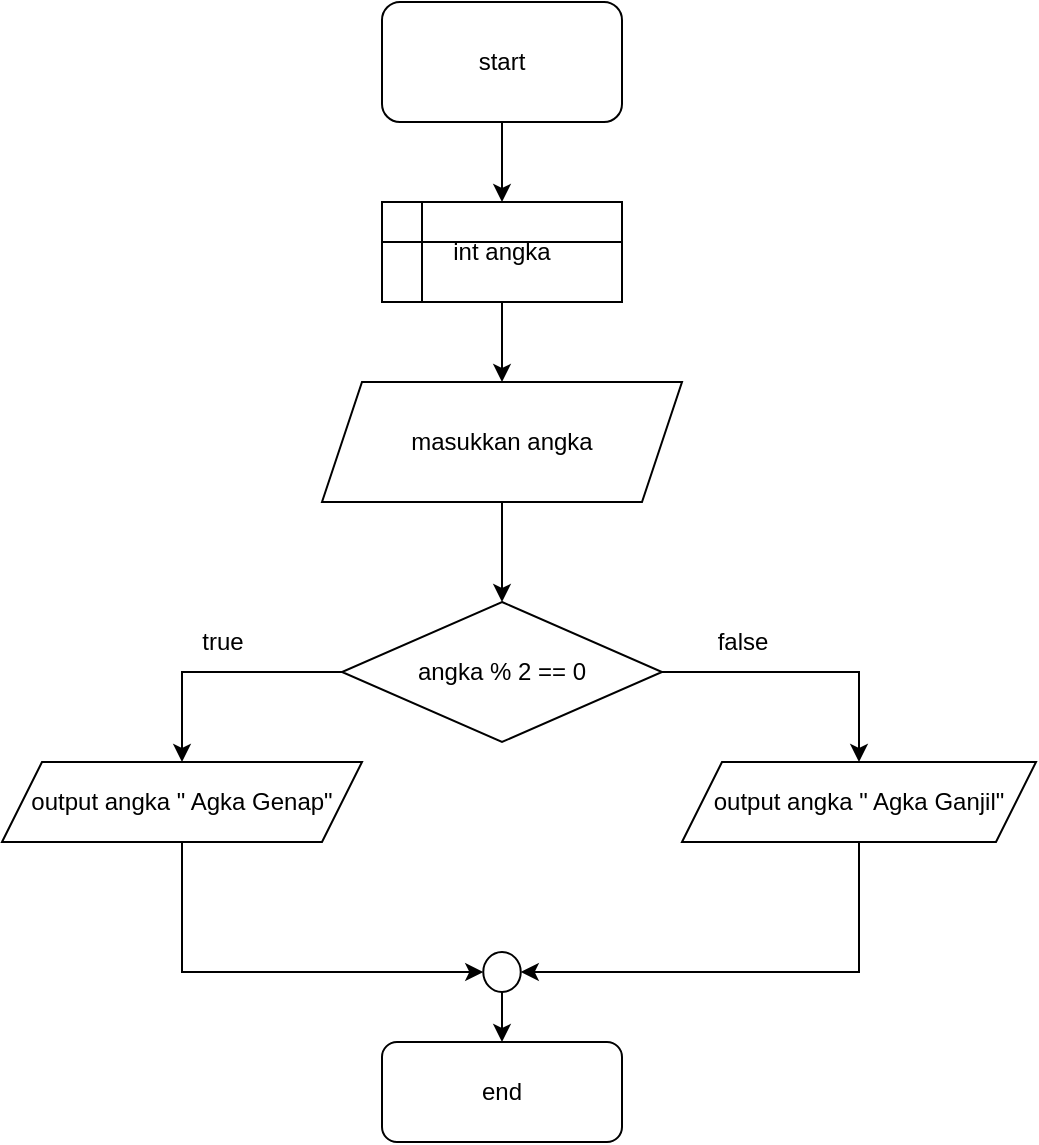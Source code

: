 <mxfile version="13.9.2" type="github">
  <diagram id="C5RBs43oDa-KdzZeNtuy" name="Page-1">
    <mxGraphModel dx="868" dy="450" grid="1" gridSize="10" guides="1" tooltips="1" connect="1" arrows="1" fold="1" page="1" pageScale="1" pageWidth="827" pageHeight="1169" math="0" shadow="0">
      <root>
        <mxCell id="WIyWlLk6GJQsqaUBKTNV-0" />
        <mxCell id="WIyWlLk6GJQsqaUBKTNV-1" parent="WIyWlLk6GJQsqaUBKTNV-0" />
        <mxCell id="jw7vcbh3QwB2ga_-RajW-6" style="edgeStyle=orthogonalEdgeStyle;rounded=0;orthogonalLoop=1;jettySize=auto;html=1;exitX=0.5;exitY=1;exitDx=0;exitDy=0;entryX=0.5;entryY=0;entryDx=0;entryDy=0;" edge="1" parent="WIyWlLk6GJQsqaUBKTNV-1" source="jw7vcbh3QwB2ga_-RajW-3" target="jw7vcbh3QwB2ga_-RajW-5">
          <mxGeometry relative="1" as="geometry" />
        </mxCell>
        <mxCell id="jw7vcbh3QwB2ga_-RajW-3" value="start" style="rounded=1;whiteSpace=wrap;html=1;" vertex="1" parent="WIyWlLk6GJQsqaUBKTNV-1">
          <mxGeometry x="350" y="100" width="120" height="60" as="geometry" />
        </mxCell>
        <mxCell id="jw7vcbh3QwB2ga_-RajW-8" style="edgeStyle=orthogonalEdgeStyle;rounded=0;orthogonalLoop=1;jettySize=auto;html=1;exitX=0.5;exitY=1;exitDx=0;exitDy=0;entryX=0.5;entryY=0;entryDx=0;entryDy=0;" edge="1" parent="WIyWlLk6GJQsqaUBKTNV-1" source="jw7vcbh3QwB2ga_-RajW-5" target="jw7vcbh3QwB2ga_-RajW-7">
          <mxGeometry relative="1" as="geometry" />
        </mxCell>
        <mxCell id="jw7vcbh3QwB2ga_-RajW-5" value="int angka" style="shape=internalStorage;whiteSpace=wrap;html=1;backgroundOutline=1;" vertex="1" parent="WIyWlLk6GJQsqaUBKTNV-1">
          <mxGeometry x="350" y="200" width="120" height="50" as="geometry" />
        </mxCell>
        <mxCell id="jw7vcbh3QwB2ga_-RajW-19" style="edgeStyle=orthogonalEdgeStyle;rounded=0;orthogonalLoop=1;jettySize=auto;html=1;exitX=0.5;exitY=1;exitDx=0;exitDy=0;entryX=0.5;entryY=0;entryDx=0;entryDy=0;" edge="1" parent="WIyWlLk6GJQsqaUBKTNV-1" source="jw7vcbh3QwB2ga_-RajW-7" target="jw7vcbh3QwB2ga_-RajW-9">
          <mxGeometry relative="1" as="geometry" />
        </mxCell>
        <mxCell id="jw7vcbh3QwB2ga_-RajW-7" value="masukkan angka" style="shape=parallelogram;perimeter=parallelogramPerimeter;whiteSpace=wrap;html=1;fixedSize=1;" vertex="1" parent="WIyWlLk6GJQsqaUBKTNV-1">
          <mxGeometry x="320" y="290" width="180" height="60" as="geometry" />
        </mxCell>
        <mxCell id="jw7vcbh3QwB2ga_-RajW-13" style="edgeStyle=orthogonalEdgeStyle;rounded=0;orthogonalLoop=1;jettySize=auto;html=1;exitX=1;exitY=0.5;exitDx=0;exitDy=0;entryX=0.5;entryY=0;entryDx=0;entryDy=0;" edge="1" parent="WIyWlLk6GJQsqaUBKTNV-1" source="jw7vcbh3QwB2ga_-RajW-9" target="jw7vcbh3QwB2ga_-RajW-11">
          <mxGeometry relative="1" as="geometry" />
        </mxCell>
        <mxCell id="jw7vcbh3QwB2ga_-RajW-15" style="edgeStyle=orthogonalEdgeStyle;rounded=0;orthogonalLoop=1;jettySize=auto;html=1;exitX=0;exitY=0.5;exitDx=0;exitDy=0;entryX=0.5;entryY=0;entryDx=0;entryDy=0;" edge="1" parent="WIyWlLk6GJQsqaUBKTNV-1" source="jw7vcbh3QwB2ga_-RajW-9" target="jw7vcbh3QwB2ga_-RajW-12">
          <mxGeometry relative="1" as="geometry" />
        </mxCell>
        <mxCell id="jw7vcbh3QwB2ga_-RajW-9" value="angka % 2 == 0" style="rhombus;whiteSpace=wrap;html=1;" vertex="1" parent="WIyWlLk6GJQsqaUBKTNV-1">
          <mxGeometry x="330" y="400" width="160" height="70" as="geometry" />
        </mxCell>
        <mxCell id="jw7vcbh3QwB2ga_-RajW-21" style="edgeStyle=orthogonalEdgeStyle;rounded=0;orthogonalLoop=1;jettySize=auto;html=1;exitX=0.5;exitY=1;exitDx=0;exitDy=0;entryX=1;entryY=0.5;entryDx=0;entryDy=0;" edge="1" parent="WIyWlLk6GJQsqaUBKTNV-1" source="jw7vcbh3QwB2ga_-RajW-11" target="jw7vcbh3QwB2ga_-RajW-20">
          <mxGeometry relative="1" as="geometry" />
        </mxCell>
        <mxCell id="jw7vcbh3QwB2ga_-RajW-11" value="&lt;span&gt;output angka &quot; Agka Ganjil&quot;&lt;/span&gt;" style="shape=parallelogram;perimeter=parallelogramPerimeter;whiteSpace=wrap;html=1;fixedSize=1;" vertex="1" parent="WIyWlLk6GJQsqaUBKTNV-1">
          <mxGeometry x="500" y="480" width="177" height="40" as="geometry" />
        </mxCell>
        <mxCell id="jw7vcbh3QwB2ga_-RajW-22" style="edgeStyle=orthogonalEdgeStyle;rounded=0;orthogonalLoop=1;jettySize=auto;html=1;exitX=0.5;exitY=1;exitDx=0;exitDy=0;entryX=0;entryY=0.5;entryDx=0;entryDy=0;" edge="1" parent="WIyWlLk6GJQsqaUBKTNV-1" source="jw7vcbh3QwB2ga_-RajW-12" target="jw7vcbh3QwB2ga_-RajW-20">
          <mxGeometry relative="1" as="geometry" />
        </mxCell>
        <mxCell id="jw7vcbh3QwB2ga_-RajW-12" value="output angka &quot; Agka Genap&quot;" style="shape=parallelogram;perimeter=parallelogramPerimeter;whiteSpace=wrap;html=1;fixedSize=1;" vertex="1" parent="WIyWlLk6GJQsqaUBKTNV-1">
          <mxGeometry x="160" y="480" width="180" height="40" as="geometry" />
        </mxCell>
        <mxCell id="jw7vcbh3QwB2ga_-RajW-16" value="false" style="text;html=1;align=center;verticalAlign=middle;resizable=0;points=[];autosize=1;" vertex="1" parent="WIyWlLk6GJQsqaUBKTNV-1">
          <mxGeometry x="510" y="410" width="40" height="20" as="geometry" />
        </mxCell>
        <mxCell id="jw7vcbh3QwB2ga_-RajW-17" value="true" style="text;html=1;align=center;verticalAlign=middle;resizable=0;points=[];autosize=1;" vertex="1" parent="WIyWlLk6GJQsqaUBKTNV-1">
          <mxGeometry x="250" y="410" width="40" height="20" as="geometry" />
        </mxCell>
        <mxCell id="jw7vcbh3QwB2ga_-RajW-26" style="edgeStyle=orthogonalEdgeStyle;rounded=0;orthogonalLoop=1;jettySize=auto;html=1;exitX=0.5;exitY=1;exitDx=0;exitDy=0;entryX=0.5;entryY=0;entryDx=0;entryDy=0;" edge="1" parent="WIyWlLk6GJQsqaUBKTNV-1" source="jw7vcbh3QwB2ga_-RajW-20" target="jw7vcbh3QwB2ga_-RajW-25">
          <mxGeometry relative="1" as="geometry" />
        </mxCell>
        <mxCell id="jw7vcbh3QwB2ga_-RajW-20" value="" style="ellipse;whiteSpace=wrap;html=1;" vertex="1" parent="WIyWlLk6GJQsqaUBKTNV-1">
          <mxGeometry x="400.63" y="575" width="18.75" height="20" as="geometry" />
        </mxCell>
        <mxCell id="jw7vcbh3QwB2ga_-RajW-25" value="end" style="rounded=1;whiteSpace=wrap;html=1;" vertex="1" parent="WIyWlLk6GJQsqaUBKTNV-1">
          <mxGeometry x="350" y="620" width="120" height="50" as="geometry" />
        </mxCell>
      </root>
    </mxGraphModel>
  </diagram>
</mxfile>
